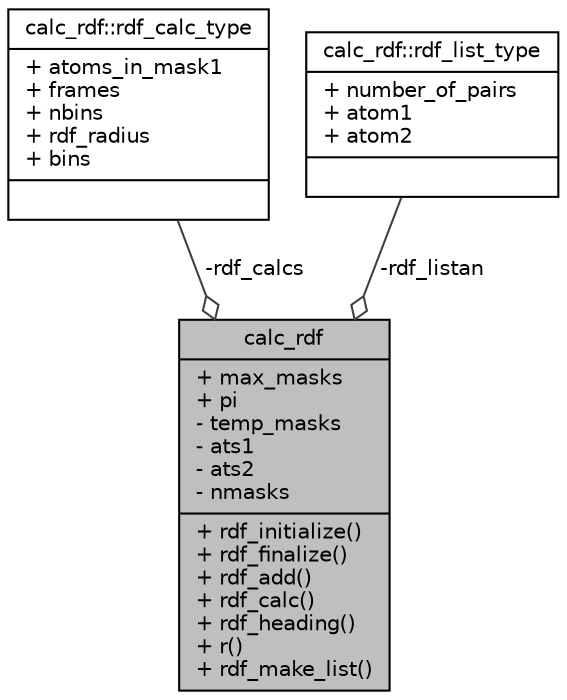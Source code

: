digraph "calc_rdf"
{
  edge [fontname="Helvetica",fontsize="10",labelfontname="Helvetica",labelfontsize="10"];
  node [fontname="Helvetica",fontsize="10",shape=record];
  Node1 [label="{calc_rdf\n|+ max_masks\l+ pi\l- temp_masks\l- ats1\l- ats2\l- nmasks\l|+ rdf_initialize()\l+ rdf_finalize()\l+ rdf_add()\l+ rdf_calc()\l+ rdf_heading()\l+ r()\l+ rdf_make_list()\l}",height=0.2,width=0.4,color="black", fillcolor="grey75", style="filled" fontcolor="black"];
  Node2 -> Node1 [color="grey25",fontsize="10",style="solid",label=" -rdf_calcs" ,arrowhead="odiamond",fontname="Helvetica"];
  Node2 [label="{calc_rdf::rdf_calc_type\n|+ atoms_in_mask1\l+ frames\l+ nbins\l+ rdf_radius\l+ bins\l|}",height=0.2,width=0.4,color="black", fillcolor="white", style="filled",URL="$structcalc__rdf_1_1rdf__calc__type.html"];
  Node3 -> Node1 [color="grey25",fontsize="10",style="solid",label=" -rdf_listan" ,arrowhead="odiamond",fontname="Helvetica"];
  Node3 [label="{calc_rdf::rdf_list_type\n|+ number_of_pairs\l+ atom1\l+ atom2\l|}",height=0.2,width=0.4,color="black", fillcolor="white", style="filled",URL="$structcalc__rdf_1_1rdf__list__type.html"];
}
